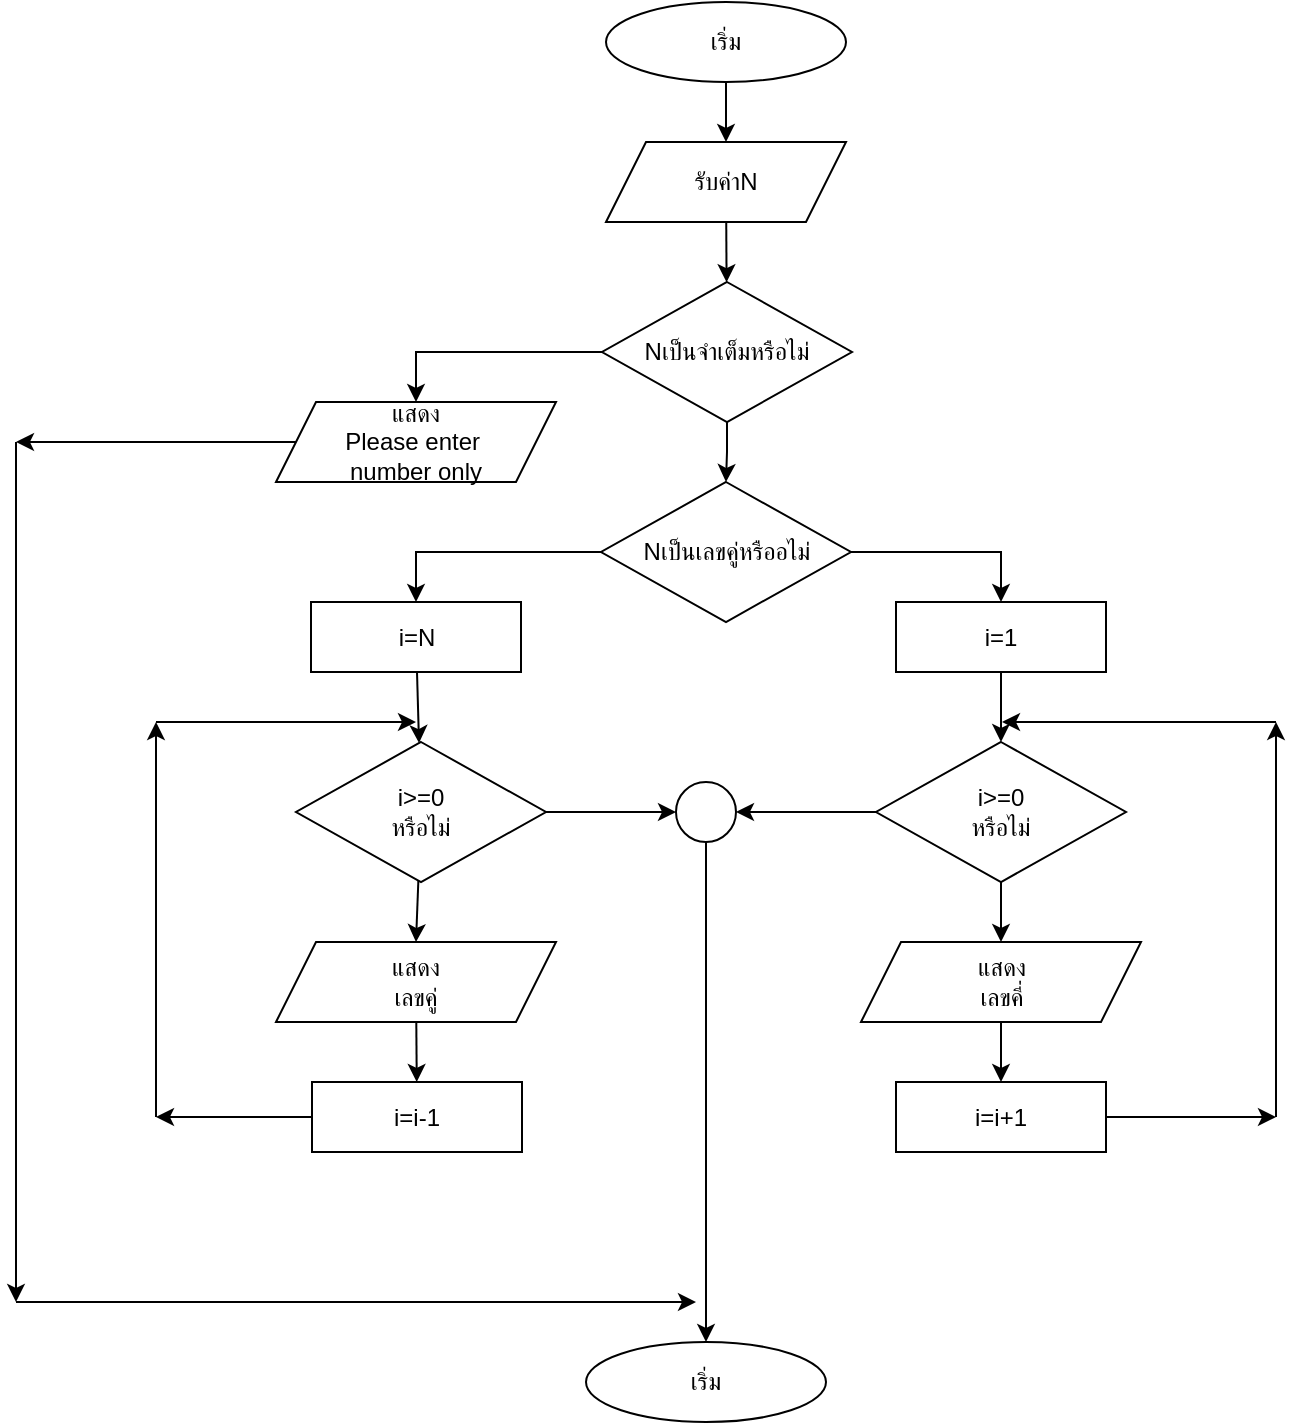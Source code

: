 <mxfile>
    <diagram id="enM4CuyLVOp5wPxBojJH" name="Page-1">
        <mxGraphModel dx="2417" dy="1466" grid="1" gridSize="10" guides="1" tooltips="1" connect="1" arrows="1" fold="1" page="1" pageScale="1" pageWidth="850" pageHeight="1100" math="0" shadow="0">
            <root>
                <mxCell id="0"/>
                <mxCell id="1" parent="0"/>
                <mxCell id="4" value="" style="edgeStyle=none;html=1;entryX=0.5;entryY=0;entryDx=0;entryDy=0;" parent="1" source="2" target="5" edge="1">
                    <mxGeometry relative="1" as="geometry">
                        <mxPoint x="475" y="110" as="targetPoint"/>
                    </mxGeometry>
                </mxCell>
                <mxCell id="2" value="เริ่ม" style="ellipse;whiteSpace=wrap;html=1;" parent="1" vertex="1">
                    <mxGeometry x="415" y="40" width="120" height="40" as="geometry"/>
                </mxCell>
                <mxCell id="7" value="" style="edgeStyle=none;html=1;" parent="1" source="5" target="6" edge="1">
                    <mxGeometry relative="1" as="geometry"/>
                </mxCell>
                <mxCell id="5" value="รับค่าN" style="shape=parallelogram;perimeter=parallelogramPerimeter;whiteSpace=wrap;html=1;fixedSize=1;" parent="1" vertex="1">
                    <mxGeometry x="415" y="110" width="120" height="40" as="geometry"/>
                </mxCell>
                <mxCell id="9" value="" style="edgeStyle=orthogonalEdgeStyle;html=1;entryX=0.5;entryY=0;entryDx=0;entryDy=0;rounded=0;" parent="1" source="6" target="10" edge="1">
                    <mxGeometry relative="1" as="geometry">
                        <mxPoint x="320.5" y="215" as="targetPoint"/>
                    </mxGeometry>
                </mxCell>
                <mxCell id="17" value="" style="edgeStyle=orthogonalEdgeStyle;html=1;entryX=0.5;entryY=0;entryDx=0;entryDy=0;rounded=0;curved=0;" parent="1" source="6" target="14" edge="1">
                    <mxGeometry relative="1" as="geometry">
                        <mxPoint x="680.5" y="215" as="targetPoint"/>
                    </mxGeometry>
                </mxCell>
                <mxCell id="6" value="Nเป็นจำเต็มหรือไม่" style="rhombus;whiteSpace=wrap;html=1;" parent="1" vertex="1">
                    <mxGeometry x="413" y="180" width="125" height="70" as="geometry"/>
                </mxCell>
                <mxCell id="61" value="" style="edgeStyle=none;html=1;" parent="1" source="10" edge="1">
                    <mxGeometry relative="1" as="geometry">
                        <mxPoint x="120" y="260" as="targetPoint"/>
                    </mxGeometry>
                </mxCell>
                <mxCell id="10" value="แสดง&lt;div&gt;Please enter&amp;nbsp;&lt;/div&gt;&lt;div&gt;number&amp;nbsp;&lt;span style=&quot;background-color: transparent;&quot;&gt;only&lt;/span&gt;&lt;/div&gt;" style="shape=parallelogram;perimeter=parallelogramPerimeter;whiteSpace=wrap;html=1;fixedSize=1;" parent="1" vertex="1">
                    <mxGeometry x="250" y="240" width="140" height="40" as="geometry"/>
                </mxCell>
                <mxCell id="19" value="" style="edgeStyle=orthogonalEdgeStyle;html=1;rounded=0;entryX=0.5;entryY=0;entryDx=0;entryDy=0;" parent="1" source="14" target="18" edge="1">
                    <mxGeometry relative="1" as="geometry"/>
                </mxCell>
                <mxCell id="29" value="" style="edgeStyle=orthogonalEdgeStyle;html=1;entryX=0.5;entryY=0;entryDx=0;entryDy=0;rounded=0;" parent="1" source="14" target="28" edge="1">
                    <mxGeometry relative="1" as="geometry"/>
                </mxCell>
                <mxCell id="14" value="Nเป็นเลขคู่หรืออไม่" style="rhombus;whiteSpace=wrap;html=1;" parent="1" vertex="1">
                    <mxGeometry x="412.5" y="280" width="125" height="70" as="geometry"/>
                </mxCell>
                <mxCell id="21" value="" style="edgeStyle=none;html=1;" parent="1" source="18" target="20" edge="1">
                    <mxGeometry relative="1" as="geometry"/>
                </mxCell>
                <mxCell id="18" value="i=N" style="whiteSpace=wrap;html=1;" parent="1" vertex="1">
                    <mxGeometry x="267.5" y="340" width="105" height="35" as="geometry"/>
                </mxCell>
                <mxCell id="24" value="" style="edgeStyle=none;html=1;entryX=0.5;entryY=0;entryDx=0;entryDy=0;" parent="1" source="20" target="25" edge="1">
                    <mxGeometry relative="1" as="geometry">
                        <mxPoint x="319.25" y="510" as="targetPoint"/>
                    </mxGeometry>
                </mxCell>
                <mxCell id="56" value="" style="edgeStyle=none;html=1;" parent="1" source="20" target="55" edge="1">
                    <mxGeometry relative="1" as="geometry"/>
                </mxCell>
                <mxCell id="20" value="i&amp;gt;=0&lt;div&gt;หรือไม่&lt;/div&gt;" style="rhombus;whiteSpace=wrap;html=1;" parent="1" vertex="1">
                    <mxGeometry x="260" y="410" width="125" height="70" as="geometry"/>
                </mxCell>
                <mxCell id="27" value="" style="edgeStyle=none;html=1;" parent="1" source="25" target="26" edge="1">
                    <mxGeometry relative="1" as="geometry"/>
                </mxCell>
                <mxCell id="25" value="แสดง&lt;div&gt;เลขคู่&lt;/div&gt;" style="shape=parallelogram;perimeter=parallelogramPerimeter;whiteSpace=wrap;html=1;fixedSize=1;" parent="1" vertex="1">
                    <mxGeometry x="250" y="510" width="140" height="40" as="geometry"/>
                </mxCell>
                <mxCell id="38" value="" style="edgeStyle=none;html=1;" parent="1" source="26" edge="1">
                    <mxGeometry relative="1" as="geometry">
                        <mxPoint x="190" y="597.5" as="targetPoint"/>
                    </mxGeometry>
                </mxCell>
                <mxCell id="26" value="i=i-1" style="whiteSpace=wrap;html=1;" parent="1" vertex="1">
                    <mxGeometry x="268" y="580" width="105" height="35" as="geometry"/>
                </mxCell>
                <mxCell id="31" value="" style="edgeStyle=none;html=1;" parent="1" source="28" target="30" edge="1">
                    <mxGeometry relative="1" as="geometry"/>
                </mxCell>
                <mxCell id="28" value="i=1" style="whiteSpace=wrap;html=1;" parent="1" vertex="1">
                    <mxGeometry x="560" y="340" width="105" height="35" as="geometry"/>
                </mxCell>
                <mxCell id="34" value="" style="edgeStyle=none;html=1;" parent="1" source="30" target="33" edge="1">
                    <mxGeometry relative="1" as="geometry"/>
                </mxCell>
                <mxCell id="48" value="" style="edgeStyle=none;html=1;entryX=1;entryY=0.5;entryDx=0;entryDy=0;" parent="1" source="30" target="55" edge="1">
                    <mxGeometry relative="1" as="geometry">
                        <mxPoint x="485" y="445" as="targetPoint"/>
                    </mxGeometry>
                </mxCell>
                <mxCell id="30" value="i&amp;gt;=0&lt;div&gt;หรือไม่&lt;/div&gt;" style="rhombus;whiteSpace=wrap;html=1;" parent="1" vertex="1">
                    <mxGeometry x="550" y="410" width="125" height="70" as="geometry"/>
                </mxCell>
                <mxCell id="36" value="" style="edgeStyle=none;html=1;" parent="1" source="33" target="35" edge="1">
                    <mxGeometry relative="1" as="geometry"/>
                </mxCell>
                <mxCell id="33" value="แสดง&lt;div&gt;เลขคี่&lt;/div&gt;" style="shape=parallelogram;perimeter=parallelogramPerimeter;whiteSpace=wrap;html=1;fixedSize=1;" parent="1" vertex="1">
                    <mxGeometry x="542.5" y="510" width="140" height="40" as="geometry"/>
                </mxCell>
                <mxCell id="43" value="" style="edgeStyle=none;html=1;" parent="1" source="35" edge="1">
                    <mxGeometry relative="1" as="geometry">
                        <mxPoint x="750.0" y="597.5" as="targetPoint"/>
                    </mxGeometry>
                </mxCell>
                <mxCell id="35" value="i=i+1" style="whiteSpace=wrap;html=1;" parent="1" vertex="1">
                    <mxGeometry x="560" y="580" width="105" height="35" as="geometry"/>
                </mxCell>
                <mxCell id="40" value="" style="edgeStyle=none;html=1;" parent="1" edge="1">
                    <mxGeometry relative="1" as="geometry">
                        <mxPoint x="190" y="597.5" as="sourcePoint"/>
                        <mxPoint x="190" y="400" as="targetPoint"/>
                    </mxGeometry>
                </mxCell>
                <mxCell id="41" value="" style="edgeStyle=none;html=1;" parent="1" edge="1">
                    <mxGeometry relative="1" as="geometry">
                        <mxPoint x="190" y="400" as="sourcePoint"/>
                        <mxPoint x="320" y="400" as="targetPoint"/>
                    </mxGeometry>
                </mxCell>
                <mxCell id="45" value="" style="edgeStyle=none;html=1;" parent="1" edge="1">
                    <mxGeometry relative="1" as="geometry">
                        <mxPoint x="750.0" y="597.5" as="sourcePoint"/>
                        <mxPoint x="750.0" y="400" as="targetPoint"/>
                    </mxGeometry>
                </mxCell>
                <mxCell id="46" value="" style="edgeStyle=none;html=1;" parent="1" edge="1">
                    <mxGeometry relative="1" as="geometry">
                        <mxPoint x="750.0" y="400" as="sourcePoint"/>
                        <mxPoint x="613" y="400" as="targetPoint"/>
                    </mxGeometry>
                </mxCell>
                <mxCell id="59" value="" style="edgeStyle=none;html=1;entryX=0.5;entryY=0;entryDx=0;entryDy=0;" parent="1" source="55" target="57" edge="1">
                    <mxGeometry relative="1" as="geometry">
                        <mxPoint x="465" y="555" as="targetPoint"/>
                    </mxGeometry>
                </mxCell>
                <mxCell id="55" value="" style="ellipse;whiteSpace=wrap;html=1;aspect=fixed;" parent="1" vertex="1">
                    <mxGeometry x="450" y="430" width="30" height="30" as="geometry"/>
                </mxCell>
                <mxCell id="57" value="เริ่ม" style="ellipse;whiteSpace=wrap;html=1;" parent="1" vertex="1">
                    <mxGeometry x="405" y="710" width="120" height="40" as="geometry"/>
                </mxCell>
                <mxCell id="63" value="" style="edgeStyle=none;html=1;" parent="1" edge="1">
                    <mxGeometry relative="1" as="geometry">
                        <mxPoint x="120" y="260" as="sourcePoint"/>
                        <mxPoint x="120" y="690" as="targetPoint"/>
                    </mxGeometry>
                </mxCell>
                <mxCell id="65" value="" style="edgeStyle=none;html=1;" parent="1" edge="1">
                    <mxGeometry relative="1" as="geometry">
                        <mxPoint x="120" y="690" as="sourcePoint"/>
                        <mxPoint x="460" y="690" as="targetPoint"/>
                    </mxGeometry>
                </mxCell>
            </root>
        </mxGraphModel>
    </diagram>
</mxfile>